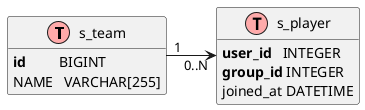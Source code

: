@startuml
' uncomment the line below if you're using computer with a retina display
' skinparam dpi 300
!define Table(name,desc) class name as "desc" << (T,#FFAAAA) >>
' we use bold for primary key
' green color for unique
' and underscore for not_null
!define primary_key(x) <b>x</b>
!define unique(x) <color:green>x</color>
!define not_null(x) <u>x</u>
' other tags available:
' <i></i>
' <back:COLOR></color>, where color is a color name or html color code
' (#FFAACC)
' see: http://plantuml.com/classes.html#More
hide methods
hide stereotypes

' entities

Table(user, "s_team") {
primary_key(id)         BIGINT
NAME   VARCHAR[255]
}

Table(user_group, "s_player") {

primary_key(user_id)   INTEGER
primary_key(group_id) INTEGER
joined_at DATETIME
}

user "1" -right-> "0..N" user_group : "    "
@enduml